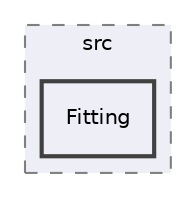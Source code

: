 digraph "/home/runner/work/ponca/ponca/src/Ponca/src/Fitting"
{
 // INTERACTIVE_SVG=YES
 // LATEX_PDF_SIZE
  bgcolor="transparent";
  edge [fontname="Helvetica",fontsize="10",labelfontname="Helvetica",labelfontsize="10"];
  node [fontname="Helvetica",fontsize="10",shape=record];
  compound=true
  subgraph clusterdir_ce16314fc45f8638543c5146aff64d4a {
    graph [ bgcolor="#eeeef6", pencolor="grey50", style="filled,dashed,", label="src", fontname="Helvetica", fontsize="10", URL="dir_ce16314fc45f8638543c5146aff64d4a.html"]
  dir_221133f19e4af6803e4ee7d78db21786 [shape=box, label="Fitting", style="filled,bold,", fillcolor="#eeeef6", color="grey25", URL="dir_221133f19e4af6803e4ee7d78db21786.html"];
  }
}
